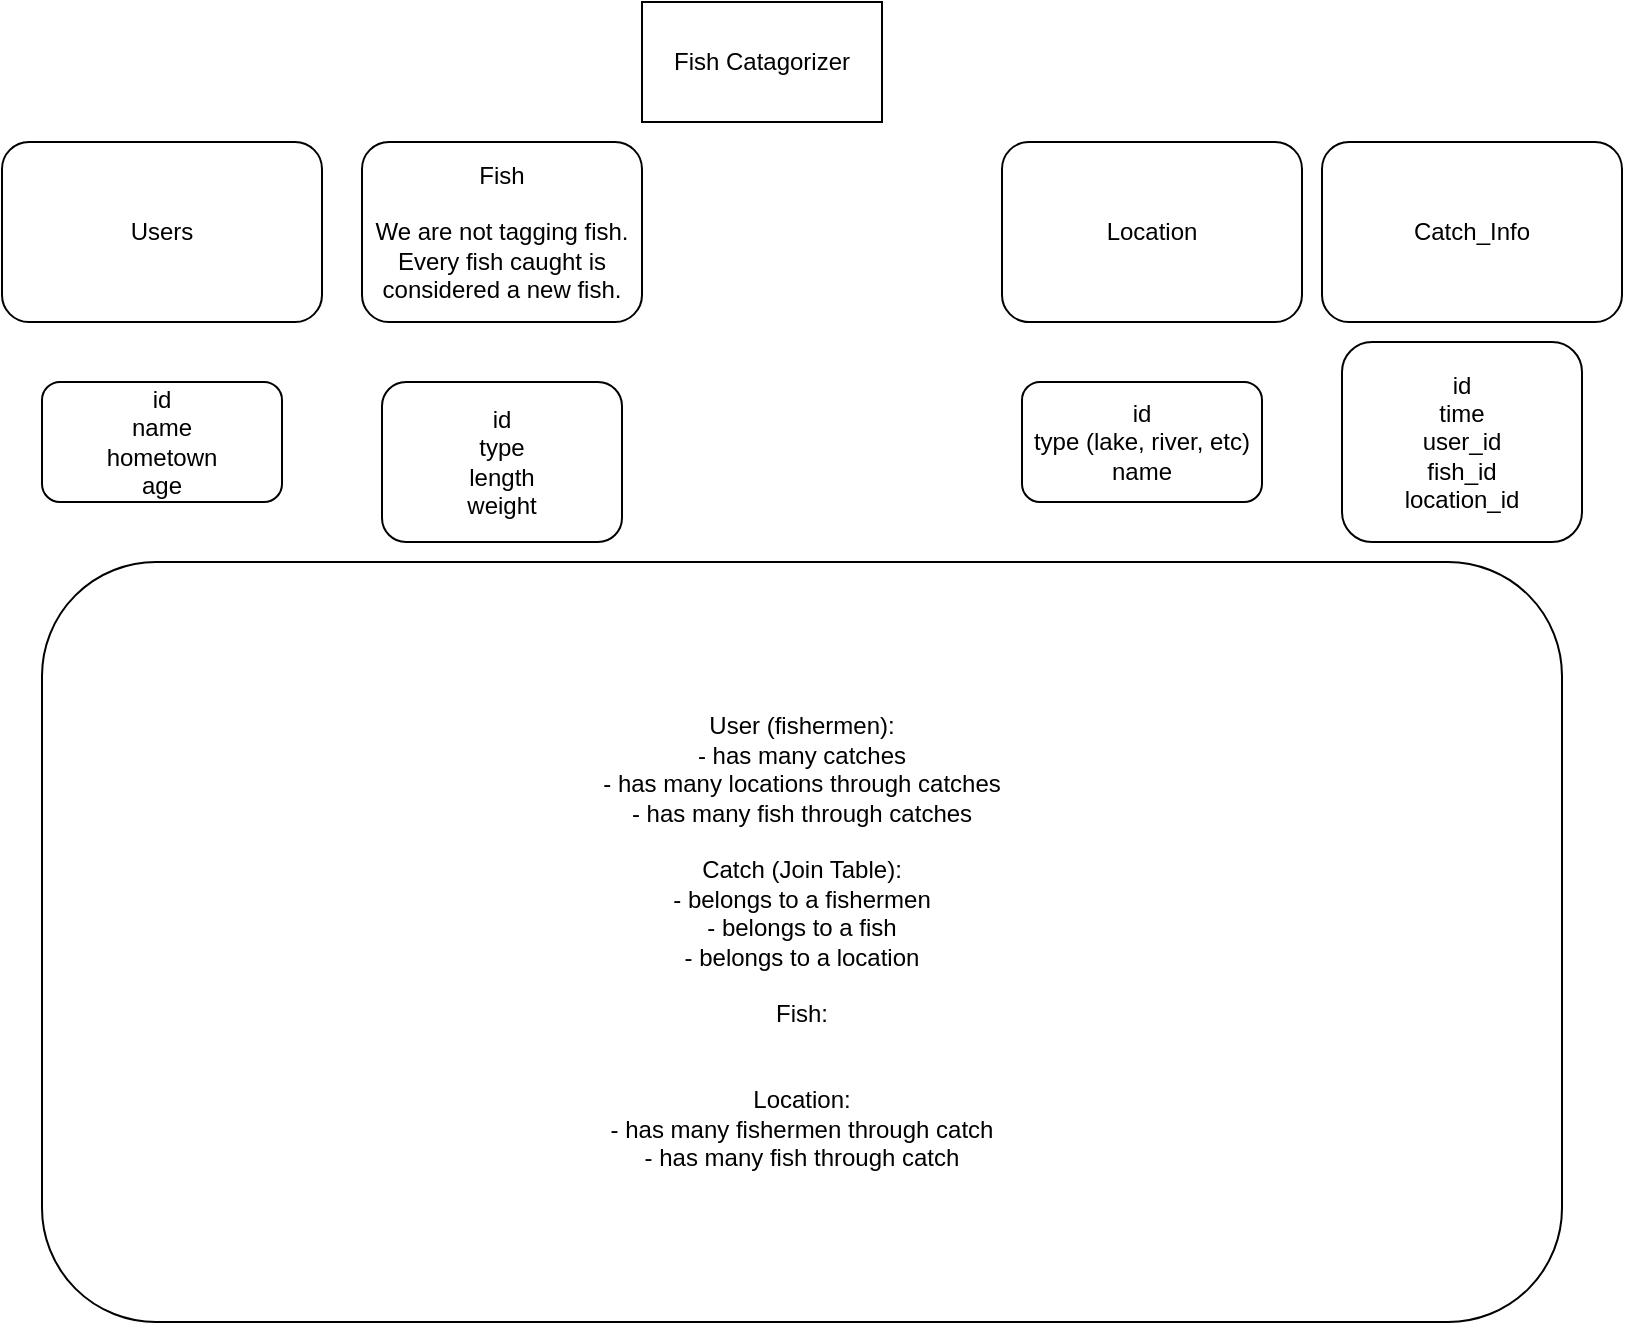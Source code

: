 <mxfile version="14.7.9" type="device"><diagram id="lgz4v8sYmB59KED7AU_I" name="Page-1"><mxGraphModel dx="926" dy="1612" grid="1" gridSize="10" guides="1" tooltips="1" connect="1" arrows="1" fold="1" page="1" pageScale="1" pageWidth="850" pageHeight="1100" math="0" shadow="0"><root><mxCell id="0"/><mxCell id="1" parent="0"/><mxCell id="5Me_7ZfGOBjiiZaF2lF3-1" value="Fish Catagorizer" style="rounded=0;whiteSpace=wrap;html=1;" vertex="1" parent="1"><mxGeometry x="360" y="-1090" width="120" height="60" as="geometry"/></mxCell><mxCell id="5Me_7ZfGOBjiiZaF2lF3-23" value="Users" style="rounded=1;whiteSpace=wrap;html=1;" vertex="1" parent="1"><mxGeometry x="40" y="-1020" width="160" height="90" as="geometry"/></mxCell><mxCell id="5Me_7ZfGOBjiiZaF2lF3-24" value="Fish&lt;br&gt;&lt;br&gt;We are not tagging fish. Every fish caught is considered a new fish." style="rounded=1;whiteSpace=wrap;html=1;" vertex="1" parent="1"><mxGeometry x="220" y="-1020" width="140" height="90" as="geometry"/></mxCell><mxCell id="5Me_7ZfGOBjiiZaF2lF3-26" value="Location" style="rounded=1;whiteSpace=wrap;html=1;" vertex="1" parent="1"><mxGeometry x="540" y="-1020" width="150" height="90" as="geometry"/></mxCell><mxCell id="5Me_7ZfGOBjiiZaF2lF3-33" value="id&lt;br&gt;name&lt;br&gt;hometown&lt;br&gt;age" style="rounded=1;whiteSpace=wrap;html=1;" vertex="1" parent="1"><mxGeometry x="60" y="-900" width="120" height="60" as="geometry"/></mxCell><mxCell id="5Me_7ZfGOBjiiZaF2lF3-34" value="id&lt;br&gt;type&lt;br&gt;length&lt;br&gt;weight" style="rounded=1;whiteSpace=wrap;html=1;" vertex="1" parent="1"><mxGeometry x="230" y="-900" width="120" height="80" as="geometry"/></mxCell><mxCell id="5Me_7ZfGOBjiiZaF2lF3-36" value="id&lt;br&gt;type (lake, river, etc)&lt;br&gt;name" style="rounded=1;whiteSpace=wrap;html=1;" vertex="1" parent="1"><mxGeometry x="550" y="-900" width="120" height="60" as="geometry"/></mxCell><mxCell id="5Me_7ZfGOBjiiZaF2lF3-37" value="Catch_Info" style="rounded=1;whiteSpace=wrap;html=1;" vertex="1" parent="1"><mxGeometry x="700" y="-1020" width="150" height="90" as="geometry"/></mxCell><mxCell id="5Me_7ZfGOBjiiZaF2lF3-38" value="id&lt;br&gt;time&lt;br&gt;user_id&lt;br&gt;fish_id&lt;br&gt;location_id" style="rounded=1;whiteSpace=wrap;html=1;" vertex="1" parent="1"><mxGeometry x="710" y="-920" width="120" height="100" as="geometry"/></mxCell><mxCell id="5Me_7ZfGOBjiiZaF2lF3-46" value="User (fishermen):&lt;br&gt;- has many catches&lt;br&gt;- has many locations through catches&lt;br&gt;- has many fish through catches&lt;br&gt;&lt;br&gt;Catch (Join Table):&lt;br&gt;- belongs to a fishermen&lt;br&gt;- belongs to a fish&lt;br&gt;- belongs to a location&lt;br&gt;&lt;br&gt;Fish:&lt;br&gt;&lt;br&gt;&lt;br&gt;Location:&lt;br&gt;- has many fishermen through catch&lt;br&gt;- has many fish through catch" style="rounded=1;whiteSpace=wrap;html=1;" vertex="1" parent="1"><mxGeometry x="60" y="-810" width="760" height="380" as="geometry"/></mxCell></root></mxGraphModel></diagram></mxfile>
